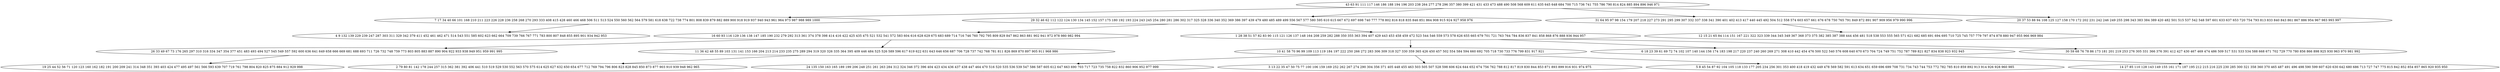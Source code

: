 digraph true_tree {
	"0" -> "1"
	"0" -> "2"
	"2" -> "3"
	"0" -> "4"
	"2" -> "5"
	"0" -> "6"
	"3" -> "7"
	"4" -> "8"
	"3" -> "9"
	"5" -> "10"
	"5" -> "11"
	"11" -> "12"
	"9" -> "13"
	"1" -> "14"
	"7" -> "15"
	"10" -> "16"
	"5" -> "17"
	"10" -> "18"
	"10" -> "19"
	"0" [label="43 63 91 111 117 146 186 188 194 196 203 238 264 277 278 296 357 380 399 421 431 433 473 488 490 508 568 609 611 635 645 648 684 700 715 736 741 755 786 790 814 824 885 894 896 946 971"];
	"1" [label="7 17 34 40 66 101 168 210 211 223 226 228 236 258 268 270 293 333 408 415 428 460 466 468 506 511 513 524 550 560 562 564 579 581 618 638 722 738 774 801 808 839 879 882 889 900 918 919 937 940 943 961 964 973 987 988 989 1000"];
	"2" [label="29 32 46 62 112 122 124 130 134 145 152 157 175 180 192 193 224 243 245 254 280 281 286 302 317 325 328 336 340 352 369 386 397 439 479 480 485 489 499 556 567 577 580 595 610 615 667 672 697 698 740 777 778 802 816 818 835 846 851 864 908 915 924 927 958 976"];
	"3" [label="16 60 93 116 129 136 138 147 185 190 232 279 292 313 361 374 378 398 414 416 422 425 435 475 521 532 541 572 583 604 616 628 629 675 683 689 714 716 746 760 792 795 809 829 847 862 863 881 902 941 972 978 980 982 994"];
	"4" [label="31 64 95 97 98 154 179 207 218 227 273 291 295 299 307 332 337 338 341 390 401 402 413 417 440 445 492 504 512 558 574 603 657 661 676 678 750 765 791 849 872 891 907 909 956 979 990 996"];
	"5" [label="1 28 38 51 57 82 83 90 115 121 126 137 148 164 208 259 282 288 350 355 363 394 407 429 443 453 458 459 472 523 544 546 559 573 578 626 655 665 679 701 721 763 764 784 836 837 841 858 868 876 888 936 944 957"];
	"6" [label="20 37 53 88 94 108 125 127 158 170 172 202 231 242 246 249 255 298 343 383 384 389 420 482 501 515 537 542 548 597 601 633 637 653 720 754 793 813 833 840 843 861 867 886 954 967 983 993 997"];
	"7" [label="26 33 49 67 73 176 265 297 310 316 334 347 354 377 451 483 493 494 527 545 549 557 592 600 636 641 649 658 666 669 681 688 693 711 726 732 748 759 773 803 805 883 887 890 904 922 933 938 949 951 959 991 995"];
	"8" [label="12 15 21 65 84 114 151 167 221 322 323 339 344 345 349 367 368 373 375 382 385 387 388 444 456 481 518 538 553 555 565 571 621 682 685 691 694 695 710 725 745 757 779 797 874 878 880 947 955 966 969 984"];
	"9" [label="11 36 42 48 55 89 103 131 141 153 166 204 213 214 233 235 275 289 294 319 320 326 335 364 395 409 446 484 525 526 589 596 617 619 622 631 643 646 656 687 706 728 737 742 768 781 811 826 869 870 897 905 911 968 986"];
	"10" [label="10 41 58 70 96 99 109 113 119 184 197 222 250 266 272 283 306 309 318 327 330 359 365 426 450 457 502 554 584 594 660 692 705 718 730 733 776 799 831 917 921"];
	"11" [label="6 18 23 39 61 69 72 74 102 107 140 144 156 174 183 198 217 220 237 240 260 269 271 308 410 442 454 476 500 522 540 576 608 640 670 673 704 724 749 751 752 787 789 821 827 834 838 923 932 945"];
	"12" [label="14 27 85 110 128 143 149 155 161 171 187 195 212 215 216 225 230 285 300 321 358 360 370 465 487 491 496 498 590 599 607 620 630 642 680 686 713 727 747 775 815 842 852 854 857 865 920 935 950"];
	"13" [label="2 79 80 81 142 178 244 257 315 362 381 392 406 441 510 519 529 530 552 563 570 575 614 625 627 632 650 654 677 712 769 794 796 806 823 828 845 850 873 877 903 910 939 948 962 965"];
	"14" [label="4 9 132 139 229 239 247 287 303 311 329 342 379 411 452 461 462 471 514 543 551 585 602 623 662 664 709 739 766 767 771 783 800 807 848 855 895 901 934 942 953"];
	"15" [label="19 25 44 52 56 71 120 123 160 162 182 191 200 209 241 314 348 351 393 403 424 477 495 497 561 566 593 639 707 719 761 798 804 820 825 875 884 912 929 998"];
	"16" [label="24 135 150 163 165 189 199 206 248 251 261 263 284 312 324 346 372 396 404 423 434 436 437 438 447 464 470 516 520 535 536 539 547 586 587 605 612 647 663 690 703 717 723 735 758 822 832 860 906 952 977 999"];
	"17" [label="30 59 68 76 78 86 173 181 201 219 253 276 305 331 366 376 391 412 427 430 467 469 474 486 509 517 531 533 534 588 668 671 702 729 770 780 856 866 898 925 930 963 970 981 992"];
	"18" [label="3 13 22 35 47 50 75 77 100 106 159 169 252 262 267 274 290 304 356 371 405 448 455 463 503 505 507 528 598 606 624 644 652 674 756 762 788 812 817 819 830 844 853 871 893 899 916 931 974 975"];
	"19" [label="5 8 45 54 87 92 104 105 118 133 177 205 234 256 301 353 400 418 419 432 449 478 569 582 591 613 634 651 659 696 699 708 731 734 743 744 753 772 782 785 810 859 892 913 914 926 928 960 985"];
}

